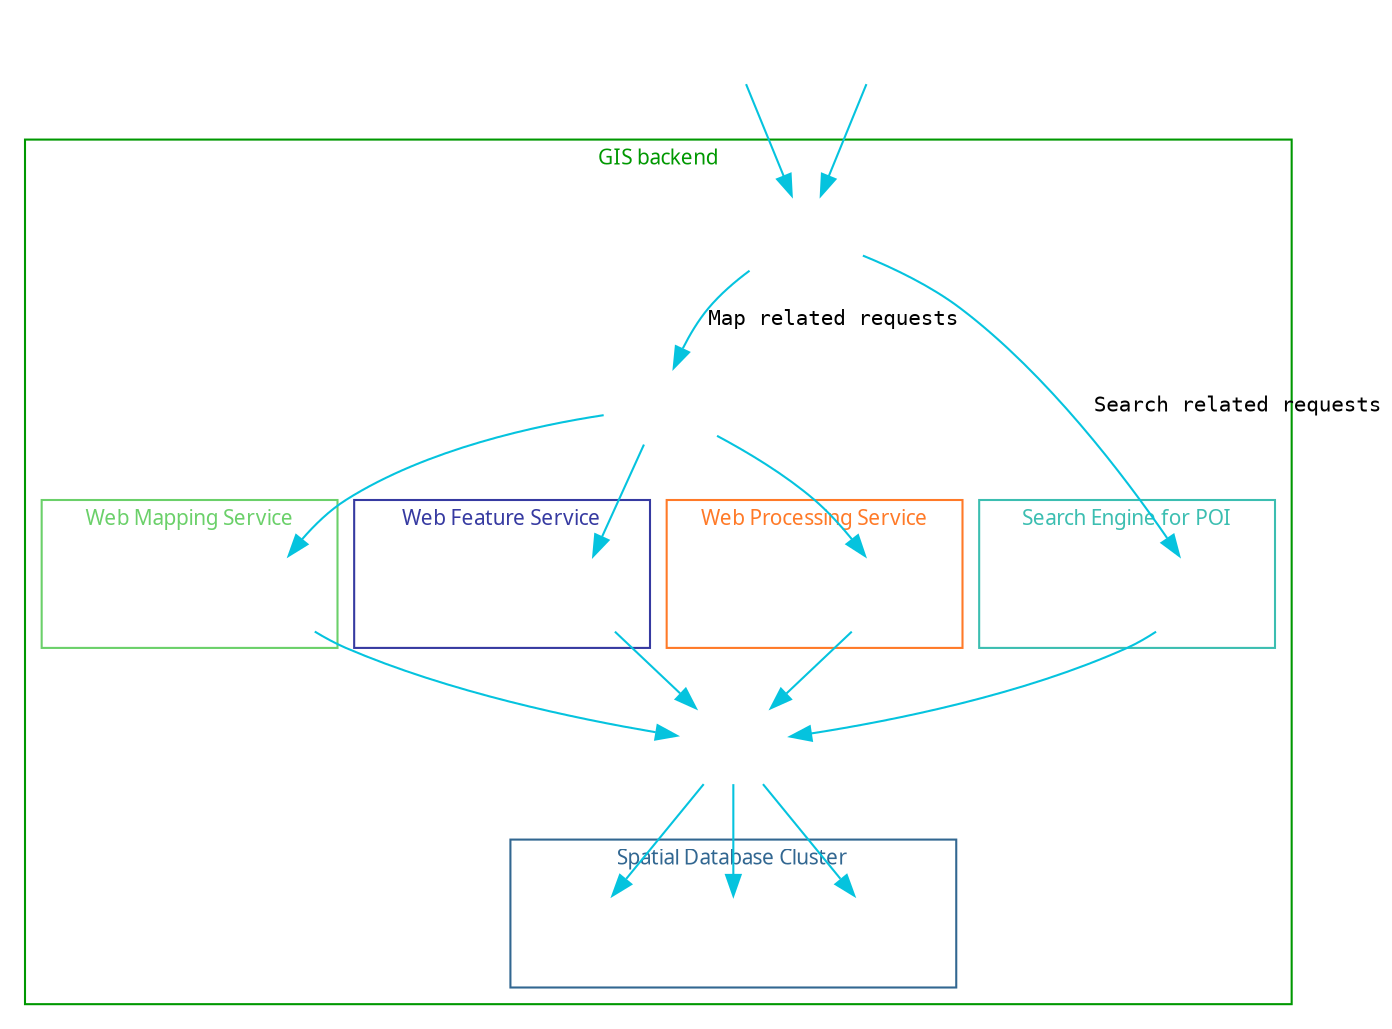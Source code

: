 digraph {
	fontname="Microsoft YaHei";
    fontsize=10;
    dir=LR;

    graph [dpi=180];

    node [shape="Mrecord", fontname="Consolas", fontsize=10];
    edge [color="#05c3de", fontname="Consolas", fontsize=10];

    chrome [shape="none", image="logos/browser-icon-chrome-resized.png", label=""];
    firefox [shape="none", image="logos/browser-icon-firefox-resized.png", label=""];
    
	chrome -> nginx;
	firefox -> nginx;

	nginx -> squid [label="Map related requests"];
	nginx -> geo_index [label="Search related requests"];

	subgraph cluster_backend {
		color="#009801";
		fontcolor="#009801";
		label="GIS backend";
		nginx [shape="none", image="logos/nginx_logo_resized.png", label=""];    
		squid [shape="none", image="logos/squid_logo_resized.png", label=""];

		subgraph cluster_search_engine {
			color="#3CBEB1";
			fontcolor="#3CBEB1";
			label="Search Engine for POI";
			geo_index [shape="none", image="logos/elastic_logo_resized.png", label=""];
			geo_index2 [shape="none", image="logos/elastic_logo_resized.png", label=""];
		}

		geo_index -> pgpool2;

		subgraph cluster_wms {
			color="#6BD06A";
			fontcolor="#6BD06A";
			label="Web Mapping Service";
			wms1 [shape="none", image="logos/mapserver_logo_resized.png", label=""];
			wms2 [shape="none", image="logos/mapserver_logo_resized.png", label=""];
		}

		subgraph cluster_wfs {
			color="#363AA1";
			fontcolor="#363AA1";
			label="Web Feature Service";
			wfs1 [shape="none", image="logos/mapserver_logo_resized.png", label=""];
			wfs2 [shape="none", image="logos/mapserver_logo_resized.png", label=""];
		}

		subgraph cluster_wps {
			color="#FF7A28";
			fontcolor="#FF7A28";
			label="Web Processing Service";
			wps1 [shape="none", image="logos/deegree_logo_resized.png", label=""]
			wps2 [shape="none", image="logos/deegree_logo_resized.png", label=""]
		}

		squid -> wfs1;
		squid -> wms1;
		squid -> wps1;

		wfs1 -> pgpool2;
		wms1 -> pgpool2;
		wps1 -> pgpool2;

		pgpool2 [shape="none", image="logos/pgpool_ii_logo_resized.png", label=""];

		subgraph cluster_pg {
			color="#326791";
			fontcolor="#326791";
			label="Spatial Database Cluster";
			pg1 [shape="none", image="logos/postgresql_logo_resized.png", label=""];
			pg2 [shape="none", image="logos/postgresql_logo_resized.png", label=""];
			pg3 [shape="none", image="logos/postgresql_logo_resized.png", label=""];
		}
		
		pgpool2 -> pg1;
		pgpool2 -> pg2;
		pgpool2 -> pg3;

	}


}
